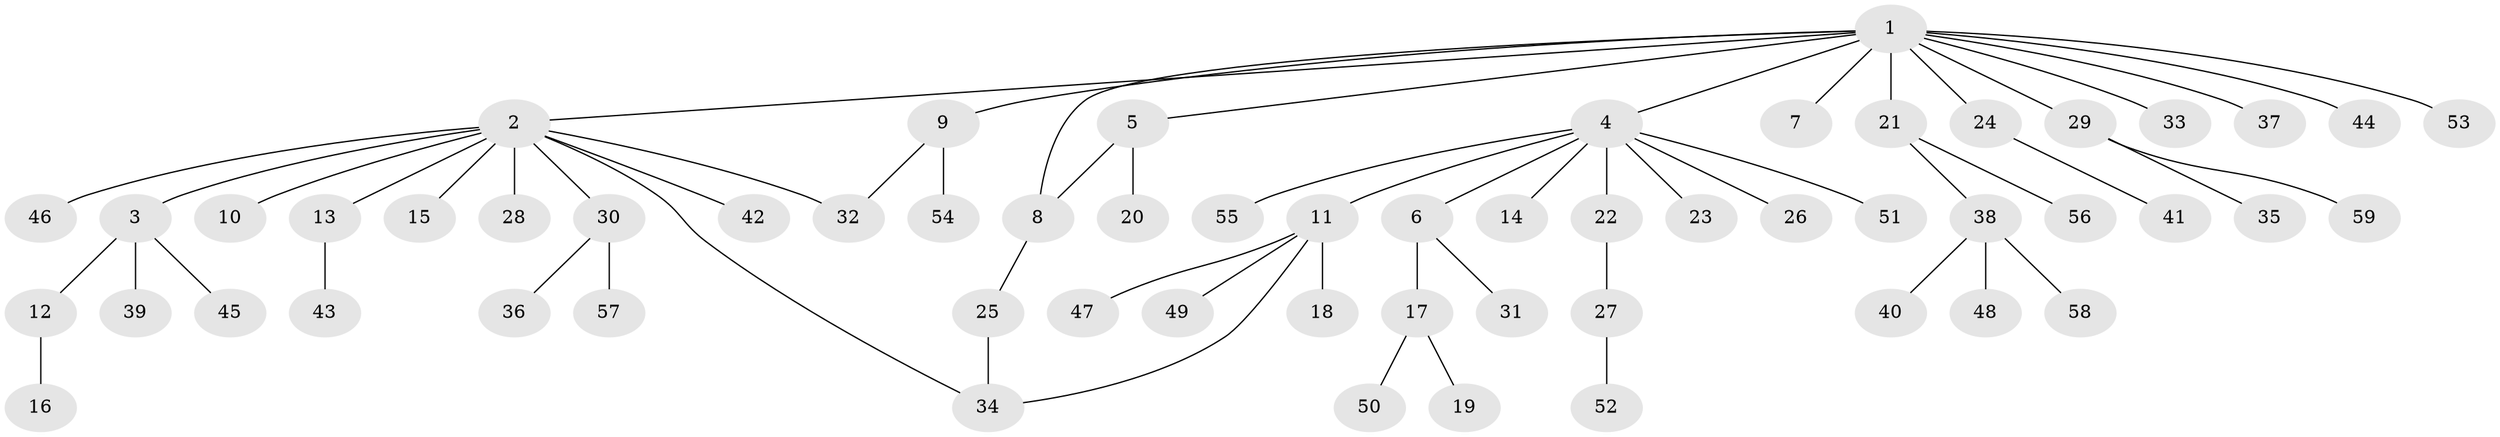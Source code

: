// Generated by graph-tools (version 1.1) at 2025/14/03/09/25 04:14:35]
// undirected, 59 vertices, 62 edges
graph export_dot {
graph [start="1"]
  node [color=gray90,style=filled];
  1;
  2;
  3;
  4;
  5;
  6;
  7;
  8;
  9;
  10;
  11;
  12;
  13;
  14;
  15;
  16;
  17;
  18;
  19;
  20;
  21;
  22;
  23;
  24;
  25;
  26;
  27;
  28;
  29;
  30;
  31;
  32;
  33;
  34;
  35;
  36;
  37;
  38;
  39;
  40;
  41;
  42;
  43;
  44;
  45;
  46;
  47;
  48;
  49;
  50;
  51;
  52;
  53;
  54;
  55;
  56;
  57;
  58;
  59;
  1 -- 2;
  1 -- 4;
  1 -- 5;
  1 -- 7;
  1 -- 8;
  1 -- 9;
  1 -- 21;
  1 -- 24;
  1 -- 29;
  1 -- 33;
  1 -- 37;
  1 -- 44;
  1 -- 53;
  2 -- 3;
  2 -- 10;
  2 -- 13;
  2 -- 15;
  2 -- 28;
  2 -- 30;
  2 -- 32;
  2 -- 34;
  2 -- 42;
  2 -- 46;
  3 -- 12;
  3 -- 39;
  3 -- 45;
  4 -- 6;
  4 -- 11;
  4 -- 14;
  4 -- 22;
  4 -- 23;
  4 -- 26;
  4 -- 51;
  4 -- 55;
  5 -- 8;
  5 -- 20;
  6 -- 17;
  6 -- 31;
  8 -- 25;
  9 -- 32;
  9 -- 54;
  11 -- 18;
  11 -- 34;
  11 -- 47;
  11 -- 49;
  12 -- 16;
  13 -- 43;
  17 -- 19;
  17 -- 50;
  21 -- 38;
  21 -- 56;
  22 -- 27;
  24 -- 41;
  25 -- 34;
  27 -- 52;
  29 -- 35;
  29 -- 59;
  30 -- 36;
  30 -- 57;
  38 -- 40;
  38 -- 48;
  38 -- 58;
}

